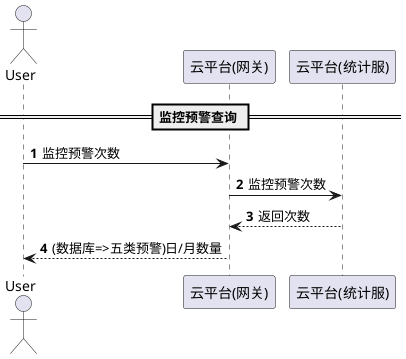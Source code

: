 @startuml
autonumber
actor User as user
participant "云平台(网关)" as gw
participant "云平台(统计服)" as st

== 监控预警查询 ==
user -> gw : 监控预警次数
st <- gw : 监控预警次数
st --> gw : 返回次数
gw --> user : (数据库=>五类预警)日/月数量

@enduml